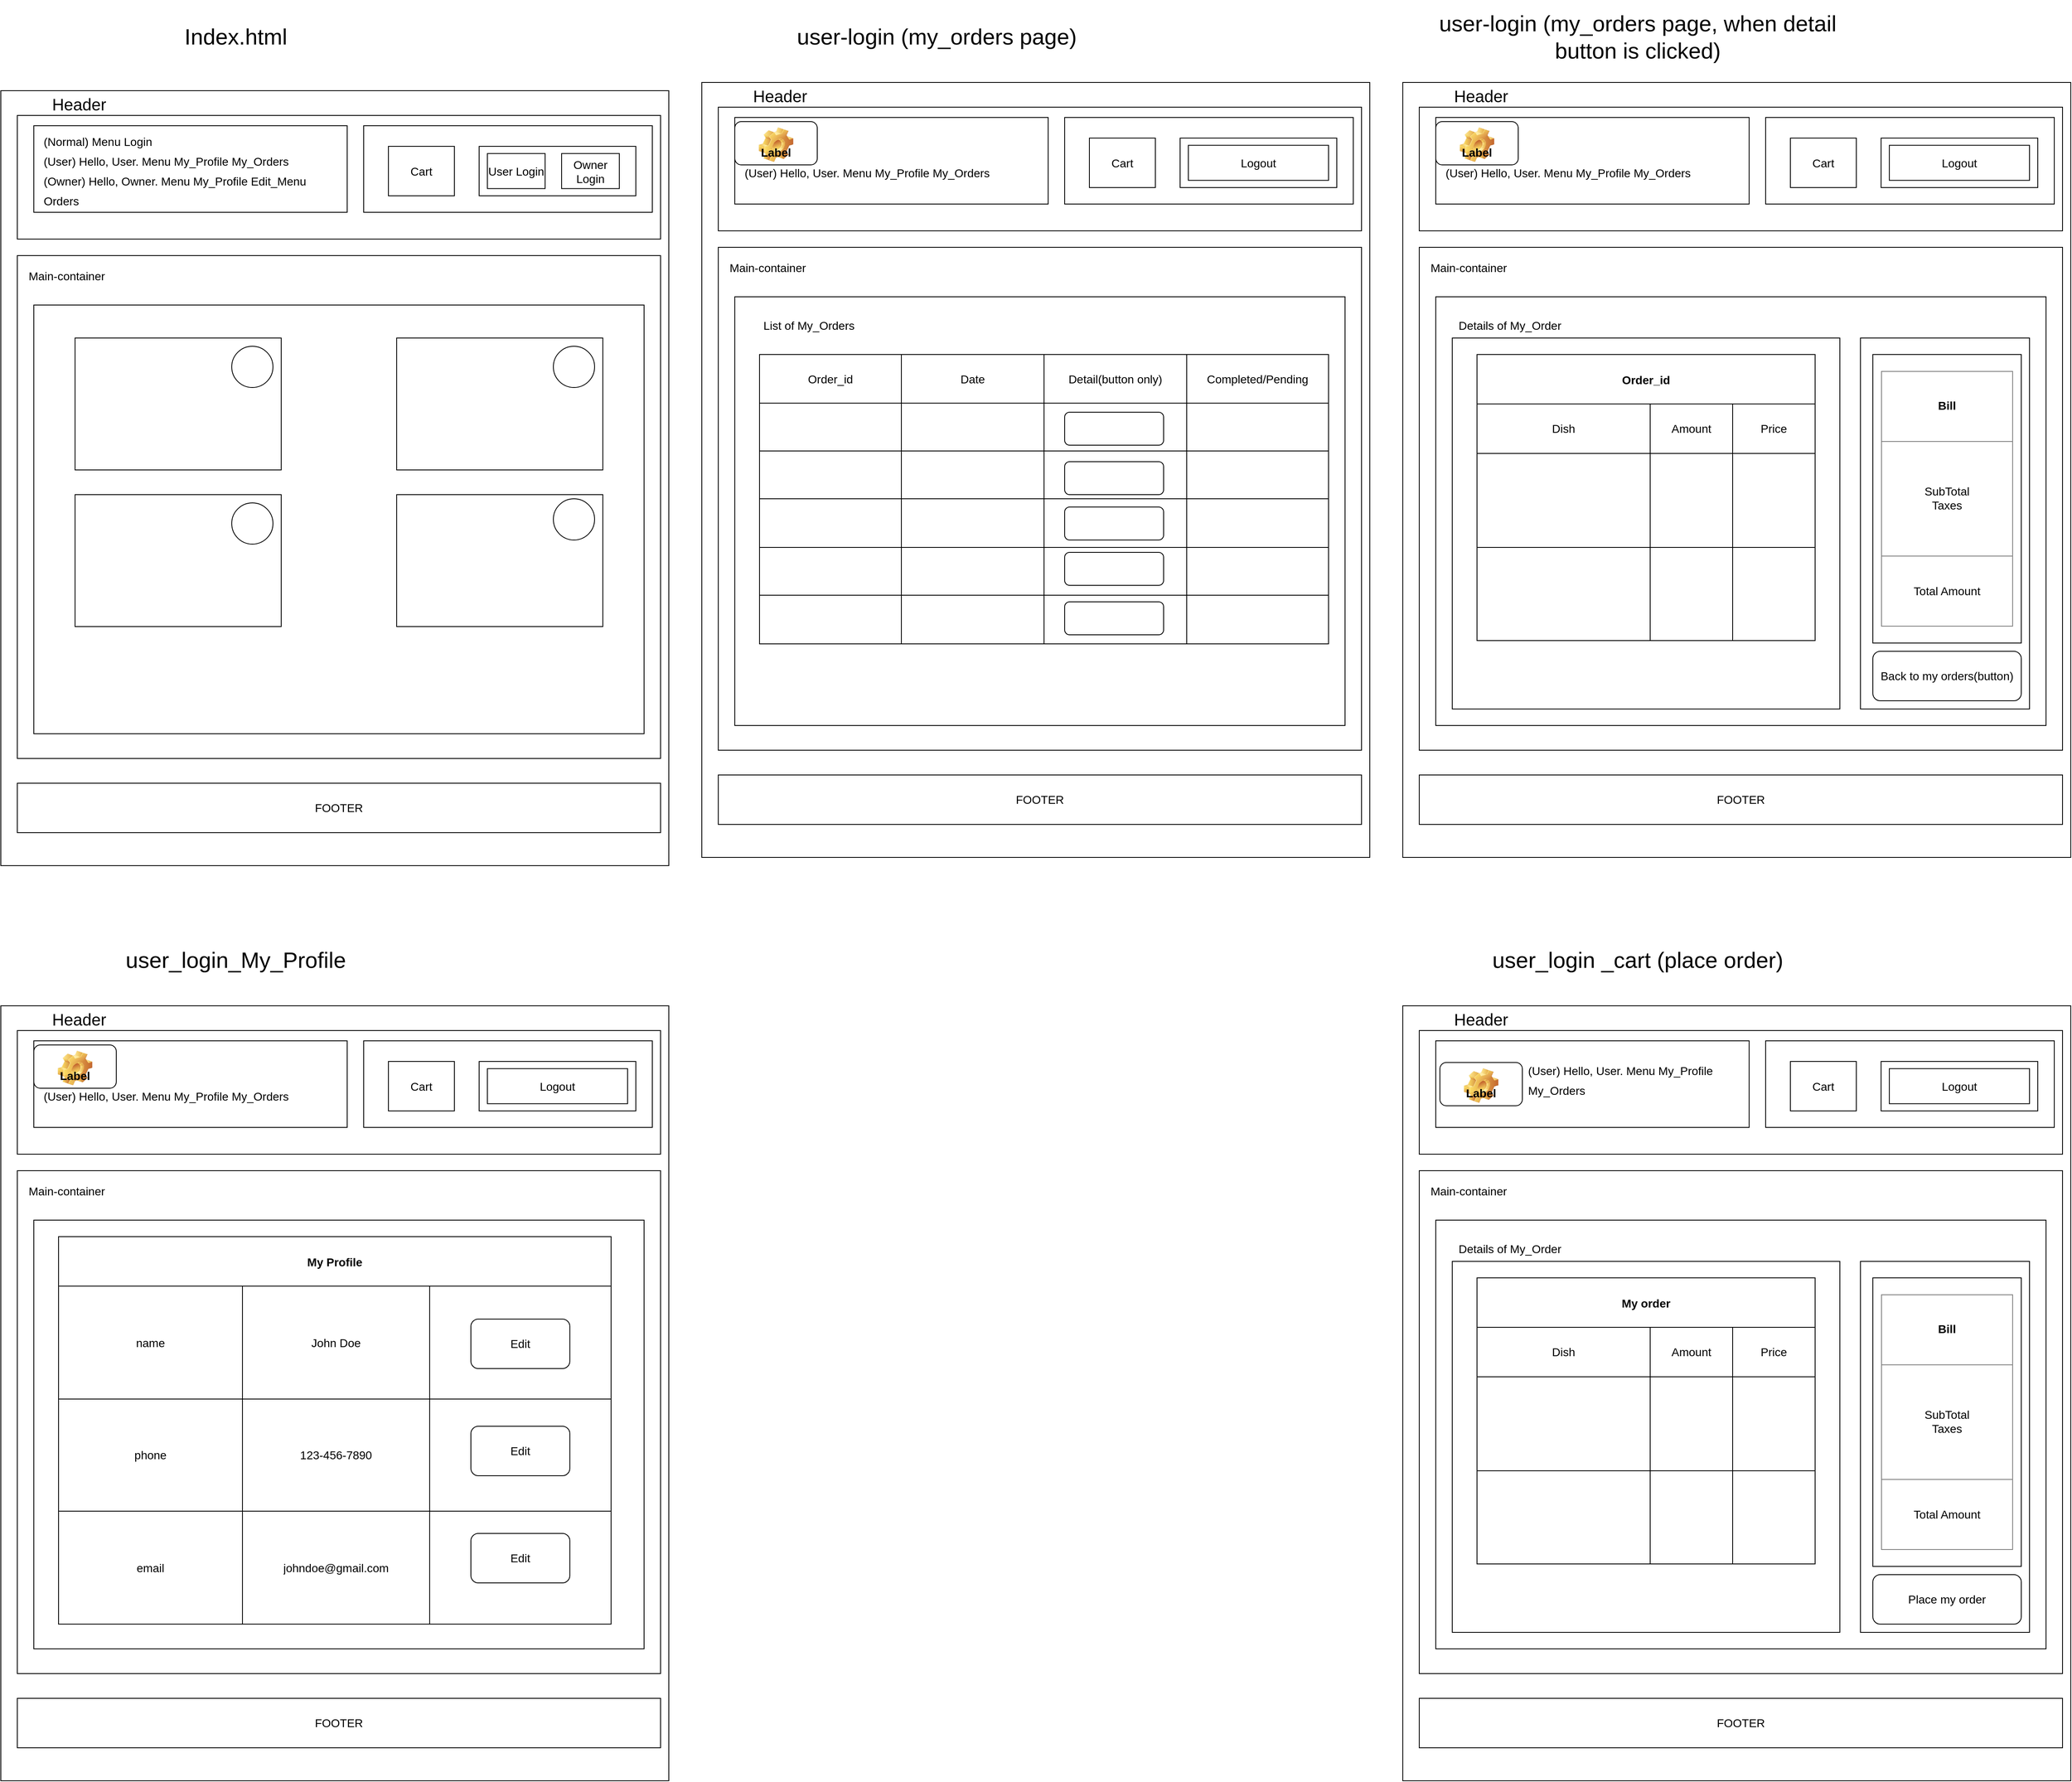 <mxfile>
    <diagram id="Lin8TqlNn8IkY8G1xhQT" name="Page-1">
        <mxGraphModel dx="1829" dy="2005" grid="1" gridSize="10" guides="1" tooltips="1" connect="1" arrows="1" fold="1" page="1" pageScale="1" pageWidth="850" pageHeight="1100" background="none" math="0" shadow="0">
            <root>
                <mxCell id="0"/>
                <mxCell id="1" parent="0"/>
                <mxCell id="25" value="" style="rounded=0;whiteSpace=wrap;html=1;fillColor=none;" parent="1" vertex="1">
                    <mxGeometry x="-830" y="-980" width="810" height="940" as="geometry"/>
                </mxCell>
                <mxCell id="27" value="&lt;font style=&quot;font-size: 27px&quot;&gt;Index.html&lt;/font&gt;" style="text;html=1;strokeColor=none;fillColor=none;align=center;verticalAlign=middle;whiteSpace=wrap;rounded=0;movableLabel=1;" parent="1" vertex="1">
                    <mxGeometry x="-790" y="-1090" width="490" height="90" as="geometry"/>
                </mxCell>
                <mxCell id="28" value="" style="rounded=0;whiteSpace=wrap;html=1;fontSize=27;fillColor=none;" parent="1" vertex="1">
                    <mxGeometry x="-810" y="-950" width="780" height="150" as="geometry"/>
                </mxCell>
                <mxCell id="31" value="&lt;font style=&quot;font-size: 20px&quot;&gt;Header&lt;/font&gt;" style="text;html=1;strokeColor=none;fillColor=none;align=center;verticalAlign=middle;whiteSpace=wrap;rounded=0;fontSize=27;" parent="1" vertex="1">
                    <mxGeometry x="-770" y="-980" width="70" height="30" as="geometry"/>
                </mxCell>
                <mxCell id="32" value="" style="rounded=0;whiteSpace=wrap;html=1;fontSize=20;fillColor=none;" parent="1" vertex="1">
                    <mxGeometry x="-790" y="-937.5" width="380" height="105" as="geometry"/>
                </mxCell>
                <mxCell id="33" value="&lt;font style=&quot;font-size: 14px&quot;&gt;&lt;font style=&quot;font-size: 14px&quot;&gt;(Normal) Menu Login&lt;br&gt;(User) Hello, User. Menu My_Profile My_Orders&lt;br&gt;&lt;/font&gt;(Owner) Hello, Owner. Menu My_Profile Edit_Menu Orders&lt;/font&gt;" style="text;html=1;strokeColor=none;fillColor=none;align=left;verticalAlign=middle;whiteSpace=wrap;rounded=0;fontSize=20;" parent="1" vertex="1">
                    <mxGeometry x="-780" y="-930" width="360" height="90" as="geometry"/>
                </mxCell>
                <mxCell id="35" value="" style="rounded=0;whiteSpace=wrap;html=1;fontSize=14;fillColor=none;" parent="1" vertex="1">
                    <mxGeometry x="-390" y="-937.5" width="350" height="105" as="geometry"/>
                </mxCell>
                <mxCell id="36" value="Cart" style="rounded=0;whiteSpace=wrap;html=1;fontSize=14;fillColor=none;" parent="1" vertex="1">
                    <mxGeometry x="-360" y="-912.5" width="80" height="60" as="geometry"/>
                </mxCell>
                <mxCell id="37" value="" style="rounded=0;whiteSpace=wrap;html=1;fontSize=14;fillColor=none;" parent="1" vertex="1">
                    <mxGeometry x="-250" y="-912.5" width="190" height="60" as="geometry"/>
                </mxCell>
                <mxCell id="43" value="User Login" style="rounded=0;whiteSpace=wrap;html=1;fontSize=14;fillColor=none;" parent="1" vertex="1">
                    <mxGeometry x="-240" y="-903.75" width="70" height="42.5" as="geometry"/>
                </mxCell>
                <mxCell id="44" value="Owner Login" style="rounded=0;whiteSpace=wrap;html=1;fontSize=14;fillColor=none;" parent="1" vertex="1">
                    <mxGeometry x="-150" y="-903.75" width="70" height="42.5" as="geometry"/>
                </mxCell>
                <mxCell id="45" value="FOOTER" style="rounded=0;whiteSpace=wrap;html=1;fontSize=14;fillColor=none;" parent="1" vertex="1">
                    <mxGeometry x="-810" y="-140" width="780" height="60" as="geometry"/>
                </mxCell>
                <mxCell id="46" value="" style="rounded=0;whiteSpace=wrap;html=1;fontSize=14;fillColor=none;" parent="1" vertex="1">
                    <mxGeometry x="-810" y="-780" width="780" height="610" as="geometry"/>
                </mxCell>
                <mxCell id="47" value="Main-container" style="text;html=1;strokeColor=none;fillColor=none;align=center;verticalAlign=middle;whiteSpace=wrap;rounded=0;fontSize=14;" parent="1" vertex="1">
                    <mxGeometry x="-810" y="-770" width="120" height="30" as="geometry"/>
                </mxCell>
                <mxCell id="48" value="" style="rounded=0;whiteSpace=wrap;html=1;fontSize=14;fillColor=none;" parent="1" vertex="1">
                    <mxGeometry x="-790" y="-720" width="740" height="520" as="geometry"/>
                </mxCell>
                <mxCell id="49" value="" style="rounded=0;whiteSpace=wrap;html=1;fontSize=14;fillColor=none;" parent="1" vertex="1">
                    <mxGeometry x="-740" y="-680" width="250" height="160" as="geometry"/>
                </mxCell>
                <mxCell id="50" value="" style="rounded=0;whiteSpace=wrap;html=1;fontSize=14;fillColor=none;" parent="1" vertex="1">
                    <mxGeometry x="-740" y="-490" width="250" height="160" as="geometry"/>
                </mxCell>
                <mxCell id="51" value="" style="rounded=0;whiteSpace=wrap;html=1;fontSize=14;fillColor=none;" parent="1" vertex="1">
                    <mxGeometry x="-350" y="-680" width="250" height="160" as="geometry"/>
                </mxCell>
                <mxCell id="52" value="" style="rounded=0;whiteSpace=wrap;html=1;fontSize=14;fillColor=none;" parent="1" vertex="1">
                    <mxGeometry x="-350" y="-490" width="250" height="160" as="geometry"/>
                </mxCell>
                <mxCell id="54" value="" style="ellipse;whiteSpace=wrap;html=1;aspect=fixed;fontSize=14;fillColor=none;" parent="1" vertex="1">
                    <mxGeometry x="-550" y="-670" width="50" height="50" as="geometry"/>
                </mxCell>
                <mxCell id="55" value="" style="ellipse;whiteSpace=wrap;html=1;aspect=fixed;fontSize=14;fillColor=none;" parent="1" vertex="1">
                    <mxGeometry x="-550" y="-480" width="50" height="50" as="geometry"/>
                </mxCell>
                <mxCell id="56" value="" style="ellipse;whiteSpace=wrap;html=1;aspect=fixed;fontSize=14;fillColor=none;" parent="1" vertex="1">
                    <mxGeometry x="-160" y="-485" width="50" height="50" as="geometry"/>
                </mxCell>
                <mxCell id="57" value="" style="ellipse;whiteSpace=wrap;html=1;aspect=fixed;fontSize=14;fillColor=none;" parent="1" vertex="1">
                    <mxGeometry x="-160" y="-670" width="50" height="50" as="geometry"/>
                </mxCell>
                <mxCell id="59" value="" style="rounded=0;whiteSpace=wrap;html=1;fillColor=none;" parent="1" vertex="1">
                    <mxGeometry x="20" y="-990" width="810" height="940" as="geometry"/>
                </mxCell>
                <mxCell id="60" value="" style="rounded=0;whiteSpace=wrap;html=1;fontSize=27;fillColor=none;" parent="1" vertex="1">
                    <mxGeometry x="40" y="-960" width="780" height="150" as="geometry"/>
                </mxCell>
                <mxCell id="61" value="&lt;font style=&quot;font-size: 20px&quot;&gt;Header&lt;/font&gt;" style="text;html=1;strokeColor=none;fillColor=none;align=center;verticalAlign=middle;whiteSpace=wrap;rounded=0;fontSize=27;" parent="1" vertex="1">
                    <mxGeometry x="80" y="-990" width="70" height="30" as="geometry"/>
                </mxCell>
                <mxCell id="62" value="" style="rounded=0;whiteSpace=wrap;html=1;fontSize=20;fillColor=none;" parent="1" vertex="1">
                    <mxGeometry x="60" y="-947.5" width="380" height="105" as="geometry"/>
                </mxCell>
                <mxCell id="63" value="&lt;font style=&quot;font-size: 14px&quot;&gt;&lt;font style=&quot;font-size: 14px&quot;&gt;&lt;br&gt;(User) Hello, User. Menu My_Profile My_Orders&lt;/font&gt;&lt;br&gt;&lt;/font&gt;" style="text;html=1;strokeColor=none;fillColor=none;align=left;verticalAlign=middle;whiteSpace=wrap;rounded=0;fontSize=20;" parent="1" vertex="1">
                    <mxGeometry x="70" y="-940" width="360" height="90" as="geometry"/>
                </mxCell>
                <mxCell id="64" value="" style="rounded=0;whiteSpace=wrap;html=1;fontSize=14;fillColor=none;" parent="1" vertex="1">
                    <mxGeometry x="460" y="-947.5" width="350" height="105" as="geometry"/>
                </mxCell>
                <mxCell id="65" value="Cart" style="rounded=0;whiteSpace=wrap;html=1;fontSize=14;fillColor=none;" parent="1" vertex="1">
                    <mxGeometry x="490" y="-922.5" width="80" height="60" as="geometry"/>
                </mxCell>
                <mxCell id="66" value="" style="rounded=0;whiteSpace=wrap;html=1;fontSize=14;fillColor=none;" parent="1" vertex="1">
                    <mxGeometry x="600" y="-922.5" width="190" height="60" as="geometry"/>
                </mxCell>
                <mxCell id="67" value="Logout" style="rounded=0;whiteSpace=wrap;html=1;fontSize=14;fillColor=none;" parent="1" vertex="1">
                    <mxGeometry x="610" y="-913.75" width="170" height="42.5" as="geometry"/>
                </mxCell>
                <mxCell id="69" value="FOOTER" style="rounded=0;whiteSpace=wrap;html=1;fontSize=14;fillColor=none;" parent="1" vertex="1">
                    <mxGeometry x="40" y="-150" width="780" height="60" as="geometry"/>
                </mxCell>
                <mxCell id="70" value="" style="rounded=0;whiteSpace=wrap;html=1;fontSize=14;fillColor=none;" parent="1" vertex="1">
                    <mxGeometry x="40" y="-790" width="780" height="610" as="geometry"/>
                </mxCell>
                <mxCell id="71" value="Main-container" style="text;html=1;strokeColor=none;fillColor=none;align=center;verticalAlign=middle;whiteSpace=wrap;rounded=0;fontSize=14;" parent="1" vertex="1">
                    <mxGeometry x="40" y="-780" width="120" height="30" as="geometry"/>
                </mxCell>
                <mxCell id="72" value="" style="rounded=0;whiteSpace=wrap;html=1;fontSize=14;fillColor=none;" parent="1" vertex="1">
                    <mxGeometry x="60" y="-730" width="740" height="520" as="geometry"/>
                </mxCell>
                <mxCell id="81" value="&lt;font style=&quot;font-size: 27px&quot;&gt;user-login (my_orders page)&lt;/font&gt;" style="text;html=1;strokeColor=none;fillColor=none;align=center;verticalAlign=middle;whiteSpace=wrap;rounded=0;movableLabel=1;" parent="1" vertex="1">
                    <mxGeometry x="60" y="-1090" width="490" height="90" as="geometry"/>
                </mxCell>
                <mxCell id="83" value="List of My_Orders" style="text;html=1;strokeColor=none;fillColor=none;align=center;verticalAlign=middle;whiteSpace=wrap;rounded=0;fontSize=14;" parent="1" vertex="1">
                    <mxGeometry x="80" y="-710" width="140" height="30" as="geometry"/>
                </mxCell>
                <mxCell id="85" value="" style="shape=table;html=1;whiteSpace=wrap;startSize=0;container=1;collapsible=0;childLayout=tableLayout;fontSize=14;fillColor=none;" parent="1" vertex="1">
                    <mxGeometry x="90" y="-660" width="690" height="351" as="geometry"/>
                </mxCell>
                <mxCell id="86" value="" style="shape=partialRectangle;html=1;whiteSpace=wrap;collapsible=0;dropTarget=0;pointerEvents=0;fillColor=none;top=0;left=0;bottom=0;right=0;points=[[0,0.5],[1,0.5]];portConstraint=eastwest;fontSize=14;" parent="85" vertex="1">
                    <mxGeometry width="690" height="59" as="geometry"/>
                </mxCell>
                <mxCell id="87" value="Order_id" style="shape=partialRectangle;html=1;whiteSpace=wrap;connectable=0;fillColor=none;top=0;left=0;bottom=0;right=0;overflow=hidden;pointerEvents=1;fontSize=14;" parent="86" vertex="1">
                    <mxGeometry width="172" height="59" as="geometry">
                        <mxRectangle width="172" height="59" as="alternateBounds"/>
                    </mxGeometry>
                </mxCell>
                <mxCell id="88" value="Date" style="shape=partialRectangle;html=1;whiteSpace=wrap;connectable=0;fillColor=none;top=0;left=0;bottom=0;right=0;overflow=hidden;pointerEvents=1;fontSize=14;" parent="86" vertex="1">
                    <mxGeometry x="172" width="173" height="59" as="geometry">
                        <mxRectangle width="173" height="59" as="alternateBounds"/>
                    </mxGeometry>
                </mxCell>
                <mxCell id="89" value="Detail(button only)" style="shape=partialRectangle;html=1;whiteSpace=wrap;connectable=0;fillColor=none;top=0;left=0;bottom=0;right=0;overflow=hidden;pointerEvents=1;fontSize=14;" parent="86" vertex="1">
                    <mxGeometry x="345" width="173" height="59" as="geometry">
                        <mxRectangle width="173" height="59" as="alternateBounds"/>
                    </mxGeometry>
                </mxCell>
                <mxCell id="180" value="Completed/Pending" style="shape=partialRectangle;html=1;whiteSpace=wrap;connectable=0;fillColor=none;top=0;left=0;bottom=0;right=0;overflow=hidden;pointerEvents=1;fontSize=14;" parent="86" vertex="1">
                    <mxGeometry x="518" width="172" height="59" as="geometry">
                        <mxRectangle width="172" height="59" as="alternateBounds"/>
                    </mxGeometry>
                </mxCell>
                <mxCell id="90" value="" style="shape=partialRectangle;html=1;whiteSpace=wrap;collapsible=0;dropTarget=0;pointerEvents=0;fillColor=none;top=0;left=0;bottom=0;right=0;points=[[0,0.5],[1,0.5]];portConstraint=eastwest;fontSize=14;" parent="85" vertex="1">
                    <mxGeometry y="59" width="690" height="58" as="geometry"/>
                </mxCell>
                <mxCell id="91" value="" style="shape=partialRectangle;html=1;whiteSpace=wrap;connectable=0;fillColor=none;top=0;left=0;bottom=0;right=0;overflow=hidden;pointerEvents=1;fontSize=14;" parent="90" vertex="1">
                    <mxGeometry width="172" height="58" as="geometry">
                        <mxRectangle width="172" height="58" as="alternateBounds"/>
                    </mxGeometry>
                </mxCell>
                <mxCell id="92" value="" style="shape=partialRectangle;html=1;whiteSpace=wrap;connectable=0;fillColor=none;top=0;left=0;bottom=0;right=0;overflow=hidden;pointerEvents=1;fontSize=14;" parent="90" vertex="1">
                    <mxGeometry x="172" width="173" height="58" as="geometry">
                        <mxRectangle width="173" height="58" as="alternateBounds"/>
                    </mxGeometry>
                </mxCell>
                <mxCell id="93" value="" style="shape=partialRectangle;html=1;whiteSpace=wrap;connectable=0;fillColor=none;top=0;left=0;bottom=0;right=0;overflow=hidden;pointerEvents=1;fontSize=14;" parent="90" vertex="1">
                    <mxGeometry x="345" width="173" height="58" as="geometry">
                        <mxRectangle width="173" height="58" as="alternateBounds"/>
                    </mxGeometry>
                </mxCell>
                <mxCell id="181" style="shape=partialRectangle;html=1;whiteSpace=wrap;connectable=0;fillColor=none;top=0;left=0;bottom=0;right=0;overflow=hidden;pointerEvents=1;fontSize=14;" parent="90" vertex="1">
                    <mxGeometry x="518" width="172" height="58" as="geometry">
                        <mxRectangle width="172" height="58" as="alternateBounds"/>
                    </mxGeometry>
                </mxCell>
                <mxCell id="110" style="shape=partialRectangle;html=1;whiteSpace=wrap;collapsible=0;dropTarget=0;pointerEvents=0;fillColor=none;top=0;left=0;bottom=0;right=0;points=[[0,0.5],[1,0.5]];portConstraint=eastwest;fontSize=14;" parent="85" vertex="1">
                    <mxGeometry y="117" width="690" height="58" as="geometry"/>
                </mxCell>
                <mxCell id="111" style="shape=partialRectangle;html=1;whiteSpace=wrap;connectable=0;fillColor=none;top=0;left=0;bottom=0;right=0;overflow=hidden;pointerEvents=1;fontSize=14;" parent="110" vertex="1">
                    <mxGeometry width="172" height="58" as="geometry">
                        <mxRectangle width="172" height="58" as="alternateBounds"/>
                    </mxGeometry>
                </mxCell>
                <mxCell id="112" style="shape=partialRectangle;html=1;whiteSpace=wrap;connectable=0;fillColor=none;top=0;left=0;bottom=0;right=0;overflow=hidden;pointerEvents=1;fontSize=14;" parent="110" vertex="1">
                    <mxGeometry x="172" width="173" height="58" as="geometry">
                        <mxRectangle width="173" height="58" as="alternateBounds"/>
                    </mxGeometry>
                </mxCell>
                <mxCell id="113" style="shape=partialRectangle;html=1;whiteSpace=wrap;connectable=0;fillColor=none;top=0;left=0;bottom=0;right=0;overflow=hidden;pointerEvents=1;fontSize=14;" parent="110" vertex="1">
                    <mxGeometry x="345" width="173" height="58" as="geometry">
                        <mxRectangle width="173" height="58" as="alternateBounds"/>
                    </mxGeometry>
                </mxCell>
                <mxCell id="182" style="shape=partialRectangle;html=1;whiteSpace=wrap;connectable=0;fillColor=none;top=0;left=0;bottom=0;right=0;overflow=hidden;pointerEvents=1;fontSize=14;" parent="110" vertex="1">
                    <mxGeometry x="518" width="172" height="58" as="geometry">
                        <mxRectangle width="172" height="58" as="alternateBounds"/>
                    </mxGeometry>
                </mxCell>
                <mxCell id="106" style="shape=partialRectangle;html=1;whiteSpace=wrap;collapsible=0;dropTarget=0;pointerEvents=0;fillColor=none;top=0;left=0;bottom=0;right=0;points=[[0,0.5],[1,0.5]];portConstraint=eastwest;fontSize=14;" parent="85" vertex="1">
                    <mxGeometry y="175" width="690" height="59" as="geometry"/>
                </mxCell>
                <mxCell id="107" style="shape=partialRectangle;html=1;whiteSpace=wrap;connectable=0;fillColor=none;top=0;left=0;bottom=0;right=0;overflow=hidden;pointerEvents=1;fontSize=14;" parent="106" vertex="1">
                    <mxGeometry width="172" height="59" as="geometry">
                        <mxRectangle width="172" height="59" as="alternateBounds"/>
                    </mxGeometry>
                </mxCell>
                <mxCell id="108" style="shape=partialRectangle;html=1;whiteSpace=wrap;connectable=0;fillColor=none;top=0;left=0;bottom=0;right=0;overflow=hidden;pointerEvents=1;fontSize=14;" parent="106" vertex="1">
                    <mxGeometry x="172" width="173" height="59" as="geometry">
                        <mxRectangle width="173" height="59" as="alternateBounds"/>
                    </mxGeometry>
                </mxCell>
                <mxCell id="109" style="shape=partialRectangle;html=1;whiteSpace=wrap;connectable=0;fillColor=none;top=0;left=0;bottom=0;right=0;overflow=hidden;pointerEvents=1;fontSize=14;" parent="106" vertex="1">
                    <mxGeometry x="345" width="173" height="59" as="geometry">
                        <mxRectangle width="173" height="59" as="alternateBounds"/>
                    </mxGeometry>
                </mxCell>
                <mxCell id="183" style="shape=partialRectangle;html=1;whiteSpace=wrap;connectable=0;fillColor=none;top=0;left=0;bottom=0;right=0;overflow=hidden;pointerEvents=1;fontSize=14;" parent="106" vertex="1">
                    <mxGeometry x="518" width="172" height="59" as="geometry">
                        <mxRectangle width="172" height="59" as="alternateBounds"/>
                    </mxGeometry>
                </mxCell>
                <mxCell id="102" style="shape=partialRectangle;html=1;whiteSpace=wrap;collapsible=0;dropTarget=0;pointerEvents=0;fillColor=none;top=0;left=0;bottom=0;right=0;points=[[0,0.5],[1,0.5]];portConstraint=eastwest;fontSize=14;" parent="85" vertex="1">
                    <mxGeometry y="234" width="690" height="58" as="geometry"/>
                </mxCell>
                <mxCell id="103" style="shape=partialRectangle;html=1;whiteSpace=wrap;connectable=0;fillColor=none;top=0;left=0;bottom=0;right=0;overflow=hidden;pointerEvents=1;fontSize=14;" parent="102" vertex="1">
                    <mxGeometry width="172" height="58" as="geometry">
                        <mxRectangle width="172" height="58" as="alternateBounds"/>
                    </mxGeometry>
                </mxCell>
                <mxCell id="104" style="shape=partialRectangle;html=1;whiteSpace=wrap;connectable=0;fillColor=none;top=0;left=0;bottom=0;right=0;overflow=hidden;pointerEvents=1;fontSize=14;" parent="102" vertex="1">
                    <mxGeometry x="172" width="173" height="58" as="geometry">
                        <mxRectangle width="173" height="58" as="alternateBounds"/>
                    </mxGeometry>
                </mxCell>
                <mxCell id="105" style="shape=partialRectangle;html=1;whiteSpace=wrap;connectable=0;fillColor=none;top=0;left=0;bottom=0;right=0;overflow=hidden;pointerEvents=1;fontSize=14;" parent="102" vertex="1">
                    <mxGeometry x="345" width="173" height="58" as="geometry">
                        <mxRectangle width="173" height="58" as="alternateBounds"/>
                    </mxGeometry>
                </mxCell>
                <mxCell id="184" style="shape=partialRectangle;html=1;whiteSpace=wrap;connectable=0;fillColor=none;top=0;left=0;bottom=0;right=0;overflow=hidden;pointerEvents=1;fontSize=14;" parent="102" vertex="1">
                    <mxGeometry x="518" width="172" height="58" as="geometry">
                        <mxRectangle width="172" height="58" as="alternateBounds"/>
                    </mxGeometry>
                </mxCell>
                <mxCell id="98" style="shape=partialRectangle;html=1;whiteSpace=wrap;collapsible=0;dropTarget=0;pointerEvents=0;fillColor=none;top=0;left=0;bottom=0;right=0;points=[[0,0.5],[1,0.5]];portConstraint=eastwest;fontSize=14;" parent="85" vertex="1">
                    <mxGeometry y="292" width="690" height="59" as="geometry"/>
                </mxCell>
                <mxCell id="99" style="shape=partialRectangle;html=1;whiteSpace=wrap;connectable=0;fillColor=none;top=0;left=0;bottom=0;right=0;overflow=hidden;pointerEvents=1;fontSize=14;" parent="98" vertex="1">
                    <mxGeometry width="172" height="59" as="geometry">
                        <mxRectangle width="172" height="59" as="alternateBounds"/>
                    </mxGeometry>
                </mxCell>
                <mxCell id="100" style="shape=partialRectangle;html=1;whiteSpace=wrap;connectable=0;fillColor=none;top=0;left=0;bottom=0;right=0;overflow=hidden;pointerEvents=1;fontSize=14;" parent="98" vertex="1">
                    <mxGeometry x="172" width="173" height="59" as="geometry">
                        <mxRectangle width="173" height="59" as="alternateBounds"/>
                    </mxGeometry>
                </mxCell>
                <mxCell id="101" style="shape=partialRectangle;html=1;whiteSpace=wrap;connectable=0;fillColor=none;top=0;left=0;bottom=0;right=0;overflow=hidden;pointerEvents=1;fontSize=14;" parent="98" vertex="1">
                    <mxGeometry x="345" width="173" height="59" as="geometry">
                        <mxRectangle width="173" height="59" as="alternateBounds"/>
                    </mxGeometry>
                </mxCell>
                <mxCell id="185" style="shape=partialRectangle;html=1;whiteSpace=wrap;connectable=0;fillColor=none;top=0;left=0;bottom=0;right=0;overflow=hidden;pointerEvents=1;fontSize=14;" parent="98" vertex="1">
                    <mxGeometry x="518" width="172" height="59" as="geometry">
                        <mxRectangle width="172" height="59" as="alternateBounds"/>
                    </mxGeometry>
                </mxCell>
                <mxCell id="120" value="Label" style="label;whiteSpace=wrap;html=1;align=center;verticalAlign=bottom;spacingLeft=0;spacingBottom=4;imageAlign=center;imageVerticalAlign=top;image=img/clipart/Gear_128x128.png;fontSize=14;fillColor=none;" parent="1" vertex="1">
                    <mxGeometry x="60" y="-942.5" width="100" height="52.5" as="geometry"/>
                </mxCell>
                <mxCell id="121" value="" style="rounded=1;whiteSpace=wrap;html=1;fontSize=14;fillColor=none;" parent="1" vertex="1">
                    <mxGeometry x="460" y="-590" width="120" height="40" as="geometry"/>
                </mxCell>
                <mxCell id="122" value="" style="rounded=1;whiteSpace=wrap;html=1;fontSize=14;fillColor=none;" parent="1" vertex="1">
                    <mxGeometry x="460" y="-530" width="120" height="40" as="geometry"/>
                </mxCell>
                <mxCell id="123" value="" style="rounded=1;whiteSpace=wrap;html=1;fontSize=14;fillColor=none;" parent="1" vertex="1">
                    <mxGeometry x="460" y="-475" width="120" height="40" as="geometry"/>
                </mxCell>
                <mxCell id="124" value="" style="rounded=1;whiteSpace=wrap;html=1;fontSize=14;fillColor=none;" parent="1" vertex="1">
                    <mxGeometry x="460" y="-420" width="120" height="40" as="geometry"/>
                </mxCell>
                <mxCell id="125" value="" style="rounded=1;whiteSpace=wrap;html=1;fontSize=14;fillColor=none;" parent="1" vertex="1">
                    <mxGeometry x="460" y="-360" width="120" height="40" as="geometry"/>
                </mxCell>
                <mxCell id="126" value="" style="rounded=0;whiteSpace=wrap;html=1;fillColor=none;" parent="1" vertex="1">
                    <mxGeometry x="870" y="-990" width="810" height="940" as="geometry"/>
                </mxCell>
                <mxCell id="127" value="" style="rounded=0;whiteSpace=wrap;html=1;fontSize=27;fillColor=none;" parent="1" vertex="1">
                    <mxGeometry x="890" y="-960" width="780" height="150" as="geometry"/>
                </mxCell>
                <mxCell id="128" value="&lt;font style=&quot;font-size: 20px&quot;&gt;Header&lt;/font&gt;" style="text;html=1;strokeColor=none;fillColor=none;align=center;verticalAlign=middle;whiteSpace=wrap;rounded=0;fontSize=27;" parent="1" vertex="1">
                    <mxGeometry x="930" y="-990" width="70" height="30" as="geometry"/>
                </mxCell>
                <mxCell id="129" value="" style="rounded=0;whiteSpace=wrap;html=1;fontSize=20;fillColor=none;" parent="1" vertex="1">
                    <mxGeometry x="910" y="-947.5" width="380" height="105" as="geometry"/>
                </mxCell>
                <mxCell id="130" value="&lt;font style=&quot;font-size: 14px&quot;&gt;&lt;font style=&quot;font-size: 14px&quot;&gt;&lt;br&gt;(User) Hello, User. Menu My_Profile My_Orders&lt;/font&gt;&lt;br&gt;&lt;/font&gt;" style="text;html=1;strokeColor=none;fillColor=none;align=left;verticalAlign=middle;whiteSpace=wrap;rounded=0;fontSize=20;" parent="1" vertex="1">
                    <mxGeometry x="920" y="-940" width="360" height="90" as="geometry"/>
                </mxCell>
                <mxCell id="131" value="" style="rounded=0;whiteSpace=wrap;html=1;fontSize=14;fillColor=none;" parent="1" vertex="1">
                    <mxGeometry x="1310" y="-947.5" width="350" height="105" as="geometry"/>
                </mxCell>
                <mxCell id="132" value="Cart" style="rounded=0;whiteSpace=wrap;html=1;fontSize=14;fillColor=none;" parent="1" vertex="1">
                    <mxGeometry x="1340" y="-922.5" width="80" height="60" as="geometry"/>
                </mxCell>
                <mxCell id="133" value="" style="rounded=0;whiteSpace=wrap;html=1;fontSize=14;fillColor=none;" parent="1" vertex="1">
                    <mxGeometry x="1450" y="-922.5" width="190" height="60" as="geometry"/>
                </mxCell>
                <mxCell id="134" value="Logout" style="rounded=0;whiteSpace=wrap;html=1;fontSize=14;fillColor=none;" parent="1" vertex="1">
                    <mxGeometry x="1460" y="-913.75" width="170" height="42.5" as="geometry"/>
                </mxCell>
                <mxCell id="135" value="FOOTER" style="rounded=0;whiteSpace=wrap;html=1;fontSize=14;fillColor=none;" parent="1" vertex="1">
                    <mxGeometry x="890" y="-150" width="780" height="60" as="geometry"/>
                </mxCell>
                <mxCell id="136" value="" style="rounded=0;whiteSpace=wrap;html=1;fontSize=14;fillColor=none;" parent="1" vertex="1">
                    <mxGeometry x="890" y="-790" width="780" height="610" as="geometry"/>
                </mxCell>
                <mxCell id="137" value="Main-container" style="text;html=1;strokeColor=none;fillColor=none;align=center;verticalAlign=middle;whiteSpace=wrap;rounded=0;fontSize=14;" parent="1" vertex="1">
                    <mxGeometry x="890" y="-780" width="120" height="30" as="geometry"/>
                </mxCell>
                <mxCell id="138" value="" style="rounded=0;whiteSpace=wrap;html=1;fontSize=14;fillColor=none;" parent="1" vertex="1">
                    <mxGeometry x="910" y="-730" width="740" height="520" as="geometry"/>
                </mxCell>
                <mxCell id="139" value="&lt;font style=&quot;font-size: 27px&quot;&gt;user-login (my_orders page, when detail button is clicked)&lt;/font&gt;" style="text;html=1;strokeColor=none;fillColor=none;align=center;verticalAlign=middle;whiteSpace=wrap;rounded=0;movableLabel=1;" parent="1" vertex="1">
                    <mxGeometry x="910" y="-1090" width="490" height="90" as="geometry"/>
                </mxCell>
                <mxCell id="140" value="Details of My_Order" style="text;html=1;strokeColor=none;fillColor=none;align=center;verticalAlign=middle;whiteSpace=wrap;rounded=0;fontSize=14;" parent="1" vertex="1">
                    <mxGeometry x="930" y="-710" width="140" height="30" as="geometry"/>
                </mxCell>
                <mxCell id="166" value="Label" style="label;whiteSpace=wrap;html=1;align=center;verticalAlign=bottom;spacingLeft=0;spacingBottom=4;imageAlign=center;imageVerticalAlign=top;image=img/clipart/Gear_128x128.png;fontSize=14;fillColor=none;" parent="1" vertex="1">
                    <mxGeometry x="910" y="-942.5" width="100" height="52.5" as="geometry"/>
                </mxCell>
                <mxCell id="172" value="" style="rounded=0;whiteSpace=wrap;html=1;fontSize=14;fillColor=none;" parent="1" vertex="1">
                    <mxGeometry x="930" y="-680" width="470" height="450" as="geometry"/>
                </mxCell>
                <mxCell id="173" value="" style="rounded=0;whiteSpace=wrap;html=1;fontSize=14;fillColor=none;" parent="1" vertex="1">
                    <mxGeometry x="1425" y="-680" width="205" height="450" as="geometry"/>
                </mxCell>
                <mxCell id="199" value="Order_id" style="shape=table;startSize=60;container=1;collapsible=0;childLayout=tableLayout;fontStyle=1;align=center;pointerEvents=1;fontSize=14;fillColor=none;" parent="1" vertex="1">
                    <mxGeometry x="960" y="-660" width="410" height="347" as="geometry"/>
                </mxCell>
                <mxCell id="200" value="" style="shape=partialRectangle;html=1;whiteSpace=wrap;collapsible=0;dropTarget=0;pointerEvents=0;fillColor=none;top=0;left=0;bottom=0;right=0;points=[[0,0.5],[1,0.5]];portConstraint=eastwest;fontSize=14;" parent="199" vertex="1">
                    <mxGeometry y="60" width="410" height="60" as="geometry"/>
                </mxCell>
                <mxCell id="201" value="Dish" style="shape=partialRectangle;html=1;whiteSpace=wrap;connectable=0;fillColor=none;top=0;left=0;bottom=0;right=0;overflow=hidden;pointerEvents=1;fontSize=14;" parent="200" vertex="1">
                    <mxGeometry width="210" height="60" as="geometry">
                        <mxRectangle width="210" height="60" as="alternateBounds"/>
                    </mxGeometry>
                </mxCell>
                <mxCell id="202" value="Amount" style="shape=partialRectangle;html=1;whiteSpace=wrap;connectable=0;fillColor=none;top=0;left=0;bottom=0;right=0;overflow=hidden;pointerEvents=1;fontSize=14;" parent="200" vertex="1">
                    <mxGeometry x="210" width="100" height="60" as="geometry">
                        <mxRectangle width="100" height="60" as="alternateBounds"/>
                    </mxGeometry>
                </mxCell>
                <mxCell id="203" value="Price" style="shape=partialRectangle;html=1;whiteSpace=wrap;connectable=0;fillColor=none;top=0;left=0;bottom=0;right=0;overflow=hidden;pointerEvents=1;fontSize=14;" parent="200" vertex="1">
                    <mxGeometry x="310" width="100" height="60" as="geometry">
                        <mxRectangle width="100" height="60" as="alternateBounds"/>
                    </mxGeometry>
                </mxCell>
                <mxCell id="204" value="" style="shape=partialRectangle;html=1;whiteSpace=wrap;collapsible=0;dropTarget=0;pointerEvents=0;fillColor=none;top=0;left=0;bottom=0;right=0;points=[[0,0.5],[1,0.5]];portConstraint=eastwest;fontSize=14;" parent="199" vertex="1">
                    <mxGeometry y="120" width="410" height="114" as="geometry"/>
                </mxCell>
                <mxCell id="205" value="" style="shape=partialRectangle;html=1;whiteSpace=wrap;connectable=0;fillColor=none;top=0;left=0;bottom=0;right=0;overflow=hidden;pointerEvents=1;fontSize=14;" parent="204" vertex="1">
                    <mxGeometry width="210" height="114" as="geometry">
                        <mxRectangle width="210" height="114" as="alternateBounds"/>
                    </mxGeometry>
                </mxCell>
                <mxCell id="206" value="" style="shape=partialRectangle;html=1;whiteSpace=wrap;connectable=0;fillColor=none;top=0;left=0;bottom=0;right=0;overflow=hidden;pointerEvents=1;fontSize=14;" parent="204" vertex="1">
                    <mxGeometry x="210" width="100" height="114" as="geometry">
                        <mxRectangle width="100" height="114" as="alternateBounds"/>
                    </mxGeometry>
                </mxCell>
                <mxCell id="207" value="" style="shape=partialRectangle;html=1;whiteSpace=wrap;connectable=0;fillColor=none;top=0;left=0;bottom=0;right=0;overflow=hidden;pointerEvents=1;fontSize=14;" parent="204" vertex="1">
                    <mxGeometry x="310" width="100" height="114" as="geometry">
                        <mxRectangle width="100" height="114" as="alternateBounds"/>
                    </mxGeometry>
                </mxCell>
                <mxCell id="208" value="" style="shape=partialRectangle;html=1;whiteSpace=wrap;collapsible=0;dropTarget=0;pointerEvents=0;fillColor=none;top=0;left=0;bottom=0;right=0;points=[[0,0.5],[1,0.5]];portConstraint=eastwest;fontSize=14;" parent="199" vertex="1">
                    <mxGeometry y="234" width="410" height="113" as="geometry"/>
                </mxCell>
                <mxCell id="209" value="" style="shape=partialRectangle;html=1;whiteSpace=wrap;connectable=0;fillColor=none;top=0;left=0;bottom=0;right=0;overflow=hidden;pointerEvents=1;fontSize=14;" parent="208" vertex="1">
                    <mxGeometry width="210" height="113" as="geometry">
                        <mxRectangle width="210" height="113" as="alternateBounds"/>
                    </mxGeometry>
                </mxCell>
                <mxCell id="210" value="" style="shape=partialRectangle;html=1;whiteSpace=wrap;connectable=0;fillColor=none;top=0;left=0;bottom=0;right=0;overflow=hidden;pointerEvents=1;fontSize=14;" parent="208" vertex="1">
                    <mxGeometry x="210" width="100" height="113" as="geometry">
                        <mxRectangle width="100" height="113" as="alternateBounds"/>
                    </mxGeometry>
                </mxCell>
                <mxCell id="211" value="" style="shape=partialRectangle;html=1;whiteSpace=wrap;connectable=0;fillColor=none;top=0;left=0;bottom=0;right=0;overflow=hidden;pointerEvents=1;fontSize=14;" parent="208" vertex="1">
                    <mxGeometry x="310" width="100" height="113" as="geometry">
                        <mxRectangle width="100" height="113" as="alternateBounds"/>
                    </mxGeometry>
                </mxCell>
                <mxCell id="212" value="" style="rounded=0;whiteSpace=wrap;html=1;fontSize=14;fillColor=none;" parent="1" vertex="1">
                    <mxGeometry x="1440" y="-660" width="180" height="350" as="geometry"/>
                </mxCell>
                <mxCell id="213" value="Back to my orders(button)" style="rounded=1;whiteSpace=wrap;html=1;fontSize=14;fillColor=none;" parent="1" vertex="1">
                    <mxGeometry x="1440" y="-300" width="180" height="60" as="geometry"/>
                </mxCell>
                <mxCell id="214" value="&lt;table border=&quot;1&quot; width=&quot;100%&quot; cellpadding=&quot;4&quot; style=&quot;width: 100% ; height: 100% ; border-collapse: collapse&quot;&gt;&lt;tbody&gt;&lt;tr&gt;&lt;th align=&quot;center&quot;&gt;&lt;b&gt;Bill&lt;/b&gt;&lt;/th&gt;&lt;/tr&gt;&lt;tr&gt;&lt;td align=&quot;center&quot;&gt;SubTotal&lt;br&gt;Taxes&lt;/td&gt;&lt;/tr&gt;&lt;tr&gt;&lt;td align=&quot;center&quot;&gt;Total Amount&lt;/td&gt;&lt;/tr&gt;&lt;/tbody&gt;&lt;/table&gt;" style="text;html=1;strokeColor=none;fillColor=none;overflow=fill;fontSize=14;" parent="1" vertex="1">
                    <mxGeometry x="1450" y="-640" width="160" height="310" as="geometry"/>
                </mxCell>
                <mxCell id="215" value="" style="rounded=0;whiteSpace=wrap;html=1;fillColor=none;" parent="1" vertex="1">
                    <mxGeometry x="-830" y="130" width="810" height="940" as="geometry"/>
                </mxCell>
                <mxCell id="216" value="" style="rounded=0;whiteSpace=wrap;html=1;fontSize=27;fillColor=none;" parent="1" vertex="1">
                    <mxGeometry x="-810" y="160" width="780" height="150" as="geometry"/>
                </mxCell>
                <mxCell id="217" value="&lt;font style=&quot;font-size: 20px&quot;&gt;Header&lt;/font&gt;" style="text;html=1;strokeColor=none;fillColor=none;align=center;verticalAlign=middle;whiteSpace=wrap;rounded=0;fontSize=27;" parent="1" vertex="1">
                    <mxGeometry x="-770" y="130" width="70" height="30" as="geometry"/>
                </mxCell>
                <mxCell id="218" value="" style="rounded=0;whiteSpace=wrap;html=1;fontSize=20;fillColor=none;" parent="1" vertex="1">
                    <mxGeometry x="-790" y="172.5" width="380" height="105" as="geometry"/>
                </mxCell>
                <mxCell id="219" value="&lt;font style=&quot;font-size: 14px&quot;&gt;&lt;font style=&quot;font-size: 14px&quot;&gt;&lt;br&gt;(User) Hello, User. Menu My_Profile My_Orders&lt;/font&gt;&lt;br&gt;&lt;/font&gt;" style="text;html=1;strokeColor=none;fillColor=none;align=left;verticalAlign=middle;whiteSpace=wrap;rounded=0;fontSize=20;" parent="1" vertex="1">
                    <mxGeometry x="-780" y="180" width="360" height="90" as="geometry"/>
                </mxCell>
                <mxCell id="220" value="" style="rounded=0;whiteSpace=wrap;html=1;fontSize=14;fillColor=none;" parent="1" vertex="1">
                    <mxGeometry x="-390" y="172.5" width="350" height="105" as="geometry"/>
                </mxCell>
                <mxCell id="221" value="Cart" style="rounded=0;whiteSpace=wrap;html=1;fontSize=14;fillColor=none;" parent="1" vertex="1">
                    <mxGeometry x="-360" y="197.5" width="80" height="60" as="geometry"/>
                </mxCell>
                <mxCell id="222" value="" style="rounded=0;whiteSpace=wrap;html=1;fontSize=14;fillColor=none;" parent="1" vertex="1">
                    <mxGeometry x="-250" y="197.5" width="190" height="60" as="geometry"/>
                </mxCell>
                <mxCell id="223" value="Logout" style="rounded=0;whiteSpace=wrap;html=1;fontSize=14;fillColor=none;" parent="1" vertex="1">
                    <mxGeometry x="-240" y="206.25" width="170" height="42.5" as="geometry"/>
                </mxCell>
                <mxCell id="224" value="FOOTER" style="rounded=0;whiteSpace=wrap;html=1;fontSize=14;fillColor=none;" parent="1" vertex="1">
                    <mxGeometry x="-810" y="970" width="780" height="60" as="geometry"/>
                </mxCell>
                <mxCell id="225" value="" style="rounded=0;whiteSpace=wrap;html=1;fontSize=14;fillColor=none;" parent="1" vertex="1">
                    <mxGeometry x="-810" y="330" width="780" height="610" as="geometry"/>
                </mxCell>
                <mxCell id="226" value="Main-container" style="text;html=1;strokeColor=none;fillColor=none;align=center;verticalAlign=middle;whiteSpace=wrap;rounded=0;fontSize=14;" parent="1" vertex="1">
                    <mxGeometry x="-810" y="340" width="120" height="30" as="geometry"/>
                </mxCell>
                <mxCell id="227" value="" style="rounded=0;whiteSpace=wrap;html=1;fontSize=14;fillColor=none;" parent="1" vertex="1">
                    <mxGeometry x="-790" y="390" width="740" height="520" as="geometry"/>
                </mxCell>
                <mxCell id="228" value="&lt;font style=&quot;font-size: 27px&quot;&gt;user_login_My_Profile&lt;/font&gt;" style="text;html=1;strokeColor=none;fillColor=none;align=center;verticalAlign=middle;whiteSpace=wrap;rounded=0;movableLabel=1;" parent="1" vertex="1">
                    <mxGeometry x="-790" y="30" width="490" height="90" as="geometry"/>
                </mxCell>
                <mxCell id="230" value="Label" style="label;whiteSpace=wrap;html=1;align=center;verticalAlign=bottom;spacingLeft=0;spacingBottom=4;imageAlign=center;imageVerticalAlign=top;image=img/clipart/Gear_128x128.png;fontSize=14;fillColor=none;" parent="1" vertex="1">
                    <mxGeometry x="-790" y="177.5" width="100" height="52.5" as="geometry"/>
                </mxCell>
                <mxCell id="262" value="My Profile" style="shape=table;startSize=60;container=1;collapsible=0;childLayout=tableLayout;fontStyle=1;align=center;pointerEvents=1;fontSize=14;fillColor=none;" parent="1" vertex="1">
                    <mxGeometry x="-760" y="410" width="670" height="470" as="geometry"/>
                </mxCell>
                <mxCell id="263" value="" style="shape=partialRectangle;html=1;whiteSpace=wrap;collapsible=0;dropTarget=0;pointerEvents=0;fillColor=none;top=0;left=0;bottom=0;right=0;points=[[0,0.5],[1,0.5]];portConstraint=eastwest;fontSize=14;" parent="262" vertex="1">
                    <mxGeometry y="60" width="670" height="137" as="geometry"/>
                </mxCell>
                <mxCell id="264" value="name" style="shape=partialRectangle;html=1;whiteSpace=wrap;connectable=0;fillColor=none;top=0;left=0;bottom=0;right=0;overflow=hidden;pointerEvents=1;fontSize=14;" parent="263" vertex="1">
                    <mxGeometry width="223" height="137" as="geometry">
                        <mxRectangle width="223" height="137" as="alternateBounds"/>
                    </mxGeometry>
                </mxCell>
                <mxCell id="265" value="John Doe" style="shape=partialRectangle;html=1;whiteSpace=wrap;connectable=0;fillColor=none;top=0;left=0;bottom=0;right=0;overflow=hidden;pointerEvents=1;fontSize=14;" parent="263" vertex="1">
                    <mxGeometry x="223" width="227" height="137" as="geometry">
                        <mxRectangle width="227" height="137" as="alternateBounds"/>
                    </mxGeometry>
                </mxCell>
                <mxCell id="266" value="" style="shape=partialRectangle;html=1;whiteSpace=wrap;connectable=0;fillColor=none;top=0;left=0;bottom=0;right=0;overflow=hidden;pointerEvents=1;fontSize=14;" parent="263" vertex="1">
                    <mxGeometry x="450" width="220" height="137" as="geometry">
                        <mxRectangle width="220" height="137" as="alternateBounds"/>
                    </mxGeometry>
                </mxCell>
                <mxCell id="267" value="" style="shape=partialRectangle;html=1;whiteSpace=wrap;collapsible=0;dropTarget=0;pointerEvents=0;fillColor=none;top=0;left=0;bottom=0;right=0;points=[[0,0.5],[1,0.5]];portConstraint=eastwest;fontSize=14;" parent="262" vertex="1">
                    <mxGeometry y="197" width="670" height="136" as="geometry"/>
                </mxCell>
                <mxCell id="268" value="phone" style="shape=partialRectangle;html=1;whiteSpace=wrap;connectable=0;fillColor=none;top=0;left=0;bottom=0;right=0;overflow=hidden;pointerEvents=1;fontSize=14;" parent="267" vertex="1">
                    <mxGeometry width="223" height="136" as="geometry">
                        <mxRectangle width="223" height="136" as="alternateBounds"/>
                    </mxGeometry>
                </mxCell>
                <mxCell id="269" value="123-456-7890" style="shape=partialRectangle;html=1;whiteSpace=wrap;connectable=0;fillColor=none;top=0;left=0;bottom=0;right=0;overflow=hidden;pointerEvents=1;fontSize=14;" parent="267" vertex="1">
                    <mxGeometry x="223" width="227" height="136" as="geometry">
                        <mxRectangle width="227" height="136" as="alternateBounds"/>
                    </mxGeometry>
                </mxCell>
                <mxCell id="270" value="" style="shape=partialRectangle;html=1;whiteSpace=wrap;connectable=0;fillColor=none;top=0;left=0;bottom=0;right=0;overflow=hidden;pointerEvents=1;fontSize=14;" parent="267" vertex="1">
                    <mxGeometry x="450" width="220" height="136" as="geometry">
                        <mxRectangle width="220" height="136" as="alternateBounds"/>
                    </mxGeometry>
                </mxCell>
                <mxCell id="271" value="" style="shape=partialRectangle;html=1;whiteSpace=wrap;collapsible=0;dropTarget=0;pointerEvents=0;fillColor=none;top=0;left=0;bottom=0;right=0;points=[[0,0.5],[1,0.5]];portConstraint=eastwest;fontSize=14;" parent="262" vertex="1">
                    <mxGeometry y="333" width="670" height="137" as="geometry"/>
                </mxCell>
                <mxCell id="272" value="email" style="shape=partialRectangle;html=1;whiteSpace=wrap;connectable=0;fillColor=none;top=0;left=0;bottom=0;right=0;overflow=hidden;pointerEvents=1;fontSize=14;" parent="271" vertex="1">
                    <mxGeometry width="223" height="137" as="geometry">
                        <mxRectangle width="223" height="137" as="alternateBounds"/>
                    </mxGeometry>
                </mxCell>
                <mxCell id="273" value="johndoe@gmail.com" style="shape=partialRectangle;html=1;whiteSpace=wrap;connectable=0;fillColor=none;top=0;left=0;bottom=0;right=0;overflow=hidden;pointerEvents=1;fontSize=14;" parent="271" vertex="1">
                    <mxGeometry x="223" width="227" height="137" as="geometry">
                        <mxRectangle width="227" height="137" as="alternateBounds"/>
                    </mxGeometry>
                </mxCell>
                <mxCell id="274" value="" style="shape=partialRectangle;html=1;whiteSpace=wrap;connectable=0;fillColor=none;top=0;left=0;bottom=0;right=0;overflow=hidden;pointerEvents=1;fontSize=14;" parent="271" vertex="1">
                    <mxGeometry x="450" width="220" height="137" as="geometry">
                        <mxRectangle width="220" height="137" as="alternateBounds"/>
                    </mxGeometry>
                </mxCell>
                <mxCell id="275" value="Edit" style="rounded=1;whiteSpace=wrap;html=1;fontSize=14;fillColor=none;" parent="1" vertex="1">
                    <mxGeometry x="-260" y="510" width="120" height="60" as="geometry"/>
                </mxCell>
                <mxCell id="276" value="Edit" style="rounded=1;whiteSpace=wrap;html=1;fontSize=14;fillColor=none;" parent="1" vertex="1">
                    <mxGeometry x="-260" y="770" width="120" height="60" as="geometry"/>
                </mxCell>
                <mxCell id="277" value="Edit" style="rounded=1;whiteSpace=wrap;html=1;fontSize=14;fillColor=none;" parent="1" vertex="1">
                    <mxGeometry x="-260" y="640" width="120" height="60" as="geometry"/>
                </mxCell>
                <mxCell id="278" value="" style="rounded=0;whiteSpace=wrap;html=1;fillColor=none;" parent="1" vertex="1">
                    <mxGeometry x="870" y="130" width="810" height="940" as="geometry"/>
                </mxCell>
                <mxCell id="279" value="" style="rounded=0;whiteSpace=wrap;html=1;fontSize=27;fillColor=none;" parent="1" vertex="1">
                    <mxGeometry x="890" y="160" width="780" height="150" as="geometry"/>
                </mxCell>
                <mxCell id="280" value="&lt;font style=&quot;font-size: 20px&quot;&gt;Header&lt;/font&gt;" style="text;html=1;strokeColor=none;fillColor=none;align=center;verticalAlign=middle;whiteSpace=wrap;rounded=0;fontSize=27;" parent="1" vertex="1">
                    <mxGeometry x="930" y="130" width="70" height="30" as="geometry"/>
                </mxCell>
                <mxCell id="281" value="" style="rounded=0;whiteSpace=wrap;html=1;fontSize=20;fillColor=none;" parent="1" vertex="1">
                    <mxGeometry x="910" y="172.5" width="380" height="105" as="geometry"/>
                </mxCell>
                <mxCell id="282" value="&lt;font style=&quot;font-size: 14px&quot;&gt;&lt;font style=&quot;font-size: 14px&quot;&gt;&lt;br&gt;(User) Hello, User. Menu My_Profile My_Orders&lt;/font&gt;&lt;br&gt;&lt;/font&gt;" style="text;html=1;strokeColor=none;fillColor=none;align=left;verticalAlign=middle;whiteSpace=wrap;rounded=0;fontSize=20;" parent="1" vertex="1">
                    <mxGeometry x="1020" y="161.25" width="260" height="90" as="geometry"/>
                </mxCell>
                <mxCell id="283" value="" style="rounded=0;whiteSpace=wrap;html=1;fontSize=14;fillColor=none;" parent="1" vertex="1">
                    <mxGeometry x="1310" y="172.5" width="350" height="105" as="geometry"/>
                </mxCell>
                <mxCell id="284" value="Cart" style="rounded=0;whiteSpace=wrap;html=1;fontSize=14;fillColor=none;" parent="1" vertex="1">
                    <mxGeometry x="1340" y="197.5" width="80" height="60" as="geometry"/>
                </mxCell>
                <mxCell id="285" value="" style="rounded=0;whiteSpace=wrap;html=1;fontSize=14;fillColor=none;" parent="1" vertex="1">
                    <mxGeometry x="1450" y="197.5" width="190" height="60" as="geometry"/>
                </mxCell>
                <mxCell id="286" value="Logout" style="rounded=0;whiteSpace=wrap;html=1;fontSize=14;fillColor=none;" parent="1" vertex="1">
                    <mxGeometry x="1460" y="206.25" width="170" height="42.5" as="geometry"/>
                </mxCell>
                <mxCell id="287" value="FOOTER" style="rounded=0;whiteSpace=wrap;html=1;fontSize=14;fillColor=none;" parent="1" vertex="1">
                    <mxGeometry x="890" y="970" width="780" height="60" as="geometry"/>
                </mxCell>
                <mxCell id="288" value="" style="rounded=0;whiteSpace=wrap;html=1;fontSize=14;fillColor=none;" parent="1" vertex="1">
                    <mxGeometry x="890" y="330" width="780" height="610" as="geometry"/>
                </mxCell>
                <mxCell id="289" value="Main-container" style="text;html=1;strokeColor=none;fillColor=none;align=center;verticalAlign=middle;whiteSpace=wrap;rounded=0;fontSize=14;" parent="1" vertex="1">
                    <mxGeometry x="890" y="340" width="120" height="30" as="geometry"/>
                </mxCell>
                <mxCell id="290" value="" style="rounded=0;whiteSpace=wrap;html=1;fontSize=14;fillColor=none;" parent="1" vertex="1">
                    <mxGeometry x="910" y="390" width="740" height="520" as="geometry"/>
                </mxCell>
                <mxCell id="291" value="&lt;font style=&quot;font-size: 27px&quot;&gt;user_login _cart (place order)&lt;/font&gt;" style="text;html=1;strokeColor=none;fillColor=none;align=center;verticalAlign=middle;whiteSpace=wrap;rounded=0;movableLabel=1;" parent="1" vertex="1">
                    <mxGeometry x="910" y="30" width="490" height="90" as="geometry"/>
                </mxCell>
                <mxCell id="292" value="Details of My_Order" style="text;html=1;strokeColor=none;fillColor=none;align=center;verticalAlign=middle;whiteSpace=wrap;rounded=0;fontSize=14;" parent="1" vertex="1">
                    <mxGeometry x="930" y="410" width="140" height="30" as="geometry"/>
                </mxCell>
                <mxCell id="293" value="Label" style="label;whiteSpace=wrap;html=1;align=center;verticalAlign=bottom;spacingLeft=0;spacingBottom=4;imageAlign=center;imageVerticalAlign=top;image=img/clipart/Gear_128x128.png;fontSize=14;fillColor=none;" parent="1" vertex="1">
                    <mxGeometry x="915" y="198.75" width="100" height="52.5" as="geometry"/>
                </mxCell>
                <mxCell id="294" value="" style="rounded=0;whiteSpace=wrap;html=1;fontSize=14;fillColor=none;" parent="1" vertex="1">
                    <mxGeometry x="930" y="440" width="470" height="450" as="geometry"/>
                </mxCell>
                <mxCell id="295" value="" style="rounded=0;whiteSpace=wrap;html=1;fontSize=14;fillColor=none;" parent="1" vertex="1">
                    <mxGeometry x="1425" y="440" width="205" height="450" as="geometry"/>
                </mxCell>
                <mxCell id="296" value="My order" style="shape=table;startSize=60;container=1;collapsible=0;childLayout=tableLayout;fontStyle=1;align=center;pointerEvents=1;fontSize=14;fillColor=none;" parent="1" vertex="1">
                    <mxGeometry x="960" y="460" width="410" height="347" as="geometry"/>
                </mxCell>
                <mxCell id="297" value="" style="shape=partialRectangle;html=1;whiteSpace=wrap;collapsible=0;dropTarget=0;pointerEvents=0;fillColor=none;top=0;left=0;bottom=0;right=0;points=[[0,0.5],[1,0.5]];portConstraint=eastwest;fontSize=14;" parent="296" vertex="1">
                    <mxGeometry y="60" width="410" height="60" as="geometry"/>
                </mxCell>
                <mxCell id="298" value="Dish" style="shape=partialRectangle;html=1;whiteSpace=wrap;connectable=0;fillColor=none;top=0;left=0;bottom=0;right=0;overflow=hidden;pointerEvents=1;fontSize=14;" parent="297" vertex="1">
                    <mxGeometry width="210" height="60" as="geometry">
                        <mxRectangle width="210" height="60" as="alternateBounds"/>
                    </mxGeometry>
                </mxCell>
                <mxCell id="299" value="Amount" style="shape=partialRectangle;html=1;whiteSpace=wrap;connectable=0;fillColor=none;top=0;left=0;bottom=0;right=0;overflow=hidden;pointerEvents=1;fontSize=14;" parent="297" vertex="1">
                    <mxGeometry x="210" width="100" height="60" as="geometry">
                        <mxRectangle width="100" height="60" as="alternateBounds"/>
                    </mxGeometry>
                </mxCell>
                <mxCell id="300" value="Price" style="shape=partialRectangle;html=1;whiteSpace=wrap;connectable=0;fillColor=none;top=0;left=0;bottom=0;right=0;overflow=hidden;pointerEvents=1;fontSize=14;" parent="297" vertex="1">
                    <mxGeometry x="310" width="100" height="60" as="geometry">
                        <mxRectangle width="100" height="60" as="alternateBounds"/>
                    </mxGeometry>
                </mxCell>
                <mxCell id="301" value="" style="shape=partialRectangle;html=1;whiteSpace=wrap;collapsible=0;dropTarget=0;pointerEvents=0;fillColor=none;top=0;left=0;bottom=0;right=0;points=[[0,0.5],[1,0.5]];portConstraint=eastwest;fontSize=14;" parent="296" vertex="1">
                    <mxGeometry y="120" width="410" height="114" as="geometry"/>
                </mxCell>
                <mxCell id="302" value="" style="shape=partialRectangle;html=1;whiteSpace=wrap;connectable=0;fillColor=none;top=0;left=0;bottom=0;right=0;overflow=hidden;pointerEvents=1;fontSize=14;" parent="301" vertex="1">
                    <mxGeometry width="210" height="114" as="geometry">
                        <mxRectangle width="210" height="114" as="alternateBounds"/>
                    </mxGeometry>
                </mxCell>
                <mxCell id="303" value="" style="shape=partialRectangle;html=1;whiteSpace=wrap;connectable=0;fillColor=none;top=0;left=0;bottom=0;right=0;overflow=hidden;pointerEvents=1;fontSize=14;" parent="301" vertex="1">
                    <mxGeometry x="210" width="100" height="114" as="geometry">
                        <mxRectangle width="100" height="114" as="alternateBounds"/>
                    </mxGeometry>
                </mxCell>
                <mxCell id="304" value="" style="shape=partialRectangle;html=1;whiteSpace=wrap;connectable=0;fillColor=none;top=0;left=0;bottom=0;right=0;overflow=hidden;pointerEvents=1;fontSize=14;" parent="301" vertex="1">
                    <mxGeometry x="310" width="100" height="114" as="geometry">
                        <mxRectangle width="100" height="114" as="alternateBounds"/>
                    </mxGeometry>
                </mxCell>
                <mxCell id="305" value="" style="shape=partialRectangle;html=1;whiteSpace=wrap;collapsible=0;dropTarget=0;pointerEvents=0;fillColor=none;top=0;left=0;bottom=0;right=0;points=[[0,0.5],[1,0.5]];portConstraint=eastwest;fontSize=14;" parent="296" vertex="1">
                    <mxGeometry y="234" width="410" height="113" as="geometry"/>
                </mxCell>
                <mxCell id="306" value="" style="shape=partialRectangle;html=1;whiteSpace=wrap;connectable=0;fillColor=none;top=0;left=0;bottom=0;right=0;overflow=hidden;pointerEvents=1;fontSize=14;" parent="305" vertex="1">
                    <mxGeometry width="210" height="113" as="geometry">
                        <mxRectangle width="210" height="113" as="alternateBounds"/>
                    </mxGeometry>
                </mxCell>
                <mxCell id="307" value="" style="shape=partialRectangle;html=1;whiteSpace=wrap;connectable=0;fillColor=none;top=0;left=0;bottom=0;right=0;overflow=hidden;pointerEvents=1;fontSize=14;" parent="305" vertex="1">
                    <mxGeometry x="210" width="100" height="113" as="geometry">
                        <mxRectangle width="100" height="113" as="alternateBounds"/>
                    </mxGeometry>
                </mxCell>
                <mxCell id="308" value="" style="shape=partialRectangle;html=1;whiteSpace=wrap;connectable=0;fillColor=none;top=0;left=0;bottom=0;right=0;overflow=hidden;pointerEvents=1;fontSize=14;" parent="305" vertex="1">
                    <mxGeometry x="310" width="100" height="113" as="geometry">
                        <mxRectangle width="100" height="113" as="alternateBounds"/>
                    </mxGeometry>
                </mxCell>
                <mxCell id="309" value="" style="rounded=0;whiteSpace=wrap;html=1;fontSize=14;fillColor=none;" parent="1" vertex="1">
                    <mxGeometry x="1440" y="460" width="180" height="350" as="geometry"/>
                </mxCell>
                <mxCell id="310" value="Place my order" style="rounded=1;whiteSpace=wrap;html=1;fontSize=14;fillColor=none;" parent="1" vertex="1">
                    <mxGeometry x="1440" y="820" width="180" height="60" as="geometry"/>
                </mxCell>
                <mxCell id="311" value="&lt;table border=&quot;1&quot; width=&quot;100%&quot; cellpadding=&quot;4&quot; style=&quot;width: 100% ; height: 100% ; border-collapse: collapse&quot;&gt;&lt;tbody&gt;&lt;tr&gt;&lt;th align=&quot;center&quot;&gt;&lt;b&gt;Bill&lt;/b&gt;&lt;/th&gt;&lt;/tr&gt;&lt;tr&gt;&lt;td align=&quot;center&quot;&gt;SubTotal&lt;br&gt;Taxes&lt;/td&gt;&lt;/tr&gt;&lt;tr&gt;&lt;td align=&quot;center&quot;&gt;Total Amount&lt;/td&gt;&lt;/tr&gt;&lt;/tbody&gt;&lt;/table&gt;" style="text;html=1;strokeColor=none;fillColor=none;overflow=fill;fontSize=14;" parent="1" vertex="1">
                    <mxGeometry x="1450" y="480" width="160" height="310" as="geometry"/>
                </mxCell>
            </root>
        </mxGraphModel>
    </diagram>
</mxfile>
